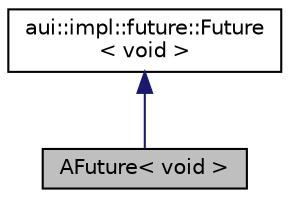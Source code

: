 digraph "AFuture&lt; void &gt;"
{
 // LATEX_PDF_SIZE
  edge [fontname="Helvetica",fontsize="10",labelfontname="Helvetica",labelfontsize="10"];
  node [fontname="Helvetica",fontsize="10",shape=record];
  Node1 [label="AFuture\< void \>",height=0.2,width=0.4,color="black", fillcolor="grey75", style="filled", fontcolor="black",tooltip=" "];
  Node2 -> Node1 [dir="back",color="midnightblue",fontsize="10",style="solid",fontname="Helvetica"];
  Node2 [label="aui::impl::future::Future\l\< void \>",height=0.2,width=0.4,color="black", fillcolor="white", style="filled",URL="$classaui_1_1impl_1_1future_1_1Future.html",tooltip=" "];
}
